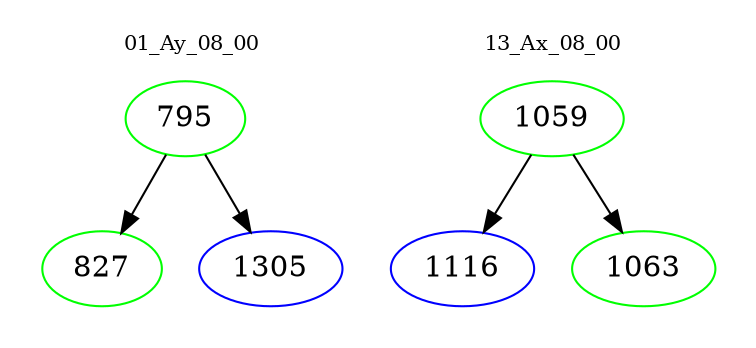 digraph{
subgraph cluster_0 {
color = white
label = "01_Ay_08_00";
fontsize=10;
T0_795 [label="795", color="green"]
T0_795 -> T0_827 [color="black"]
T0_827 [label="827", color="green"]
T0_795 -> T0_1305 [color="black"]
T0_1305 [label="1305", color="blue"]
}
subgraph cluster_1 {
color = white
label = "13_Ax_08_00";
fontsize=10;
T1_1059 [label="1059", color="green"]
T1_1059 -> T1_1116 [color="black"]
T1_1116 [label="1116", color="blue"]
T1_1059 -> T1_1063 [color="black"]
T1_1063 [label="1063", color="green"]
}
}
